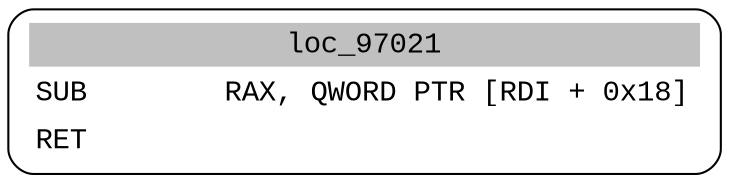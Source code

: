 digraph asm_graph {
1941 [
shape="Mrecord" fontname="Courier New"label =<<table border="0" cellborder="0" cellpadding="3"><tr><td align="center" colspan="2" bgcolor="grey">loc_97021</td></tr><tr><td align="left">SUB        RAX, QWORD PTR [RDI + 0x18]</td></tr><tr><td align="left">RET        </td></tr></table>> ];
}
